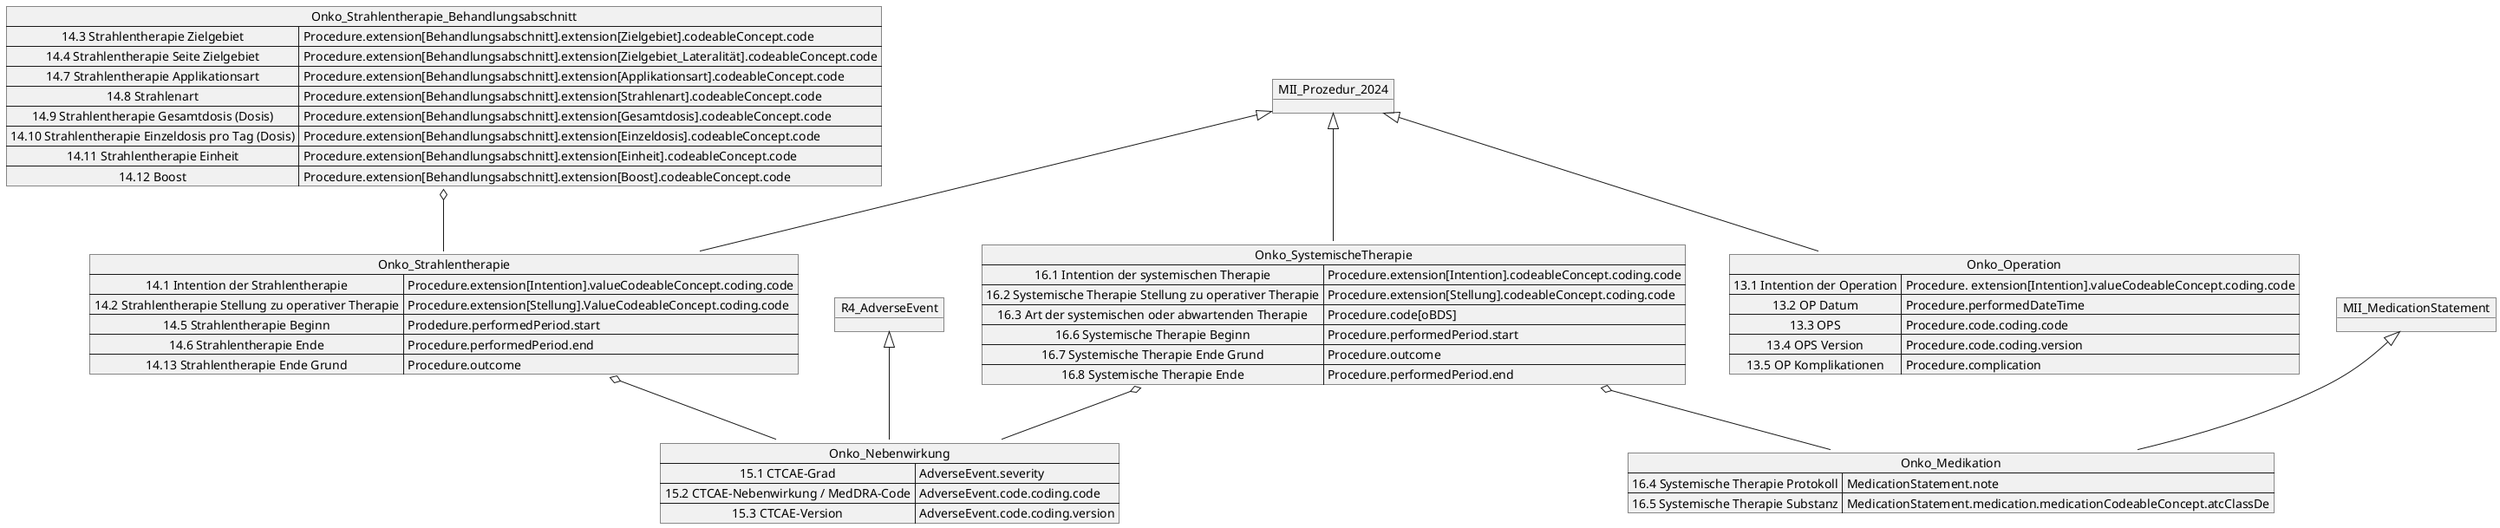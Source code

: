 @startuml MII KDS Erweiterungsmodul Onkologie
object MII_Prozedur_2024
Map Onko_Operation {
13.1 Intention der Operation => Procedure. extension[Intention].valueCodeableConcept.coding.code
13.2 OP Datum => Procedure.performedDateTime
13.3 OPS => Procedure.code.coding.code 
13.4 OPS Version=> Procedure.code.coding.version
13.5 OP Komplikationen => Procedure.complication
}
Map Onko_Strahlentherapie {
14.1 Intention der Strahlentherapie => Procedure.extension[Intention].valueCodeableConcept.coding.code
14.2 Strahlentherapie Stellung zu operativer Therapie => Procedure.extension[Stellung].ValueCodeableConcept.coding.code

14.5 Strahlentherapie Beginn => Prodedure.performedPeriod.start
14.6 Strahlentherapie Ende =>Procedure.performedPeriod.end
14.13 Strahlentherapie Ende Grund => Procedure.outcome
}

Map Onko_Strahlentherapie_Behandlungsabschnitt {
14.3 Strahlentherapie Zielgebiet => Procedure.extension[Behandlungsabschnitt].extension[Zielgebiet].codeableConcept.code
14.4 Strahlentherapie Seite Zielgebiet => Procedure.extension[Behandlungsabschnitt].extension[Zielgebiet_Lateralität].codeableConcept.code
14.7 Strahlentherapie Applikationsart => Procedure.extension[Behandlungsabschnitt].extension[Applikationsart].codeableConcept.code
14.8 Strahlenart => Procedure.extension[Behandlungsabschnitt].extension[Strahlenart].codeableConcept.code
14.9 Strahlentherapie Gesamtdosis (Dosis) => Procedure.extension[Behandlungsabschnitt].extension[Gesamtdosis].codeableConcept.code
14.10 Strahlentherapie Einzeldosis pro Tag (Dosis) =>Procedure.extension[Behandlungsabschnitt].extension[Einzeldosis].codeableConcept.code
14.11 Strahlentherapie Einheit =>Procedure.extension[Behandlungsabschnitt].extension[Einheit].codeableConcept.code
14.12 Boost=>Procedure.extension[Behandlungsabschnitt].extension[Boost].codeableConcept.code
}

Onko_Strahlentherapie_Behandlungsabschnitt o--Onko_Strahlentherapie

Map Onko_SystemischeTherapie {
16.1 Intention der systemischen Therapie => Procedure.extension[Intention].codeableConcept.coding.code
16.2 Systemische Therapie Stellung zu operativer Therapie => Procedure.extension[Stellung].codeableConcept.coding.code
16.3 Art der systemischen oder abwartenden Therapie => Procedure.code[oBDS]
16.6 Systemische Therapie Beginn => Procedure.performedPeriod.start

16.7 Systemische Therapie Ende Grund => Procedure.outcome 

16.8 Systemische Therapie Ende => Procedure.performedPeriod.end
}

Map Onko_Medikation {

16.4 Systemische Therapie Protokoll => MedicationStatement.note

16.5 Systemische Therapie Substanz => MedicationStatement.medication.medicationCodeableConcept.atcClassDe

}
object MII_MedicationStatement
MII_MedicationStatement <|-- Onko_Medikation
Onko_SystemischeTherapie o-- Onko_Medikation

MII_Prozedur_2024 <|-- Onko_Operation
MII_Prozedur_2024 <|-- Onko_Strahlentherapie
MII_Prozedur_2024 <|-- Onko_SystemischeTherapie

object R4_AdverseEvent

Map Onko_Nebenwirkung {
    15.1 CTCAE-Grad => AdverseEvent.severity
    15.2 CTCAE-Nebenwirkung / MedDRA-Code => AdverseEvent.code.coding.code 
    15.3 CTCAE-Version => AdverseEvent.code.coding.version
}
R4_AdverseEvent <|-- Onko_Nebenwirkung


Onko_Strahlentherapie o-- Onko_Nebenwirkung
Onko_SystemischeTherapie o-- Onko_Nebenwirkung

@enduml